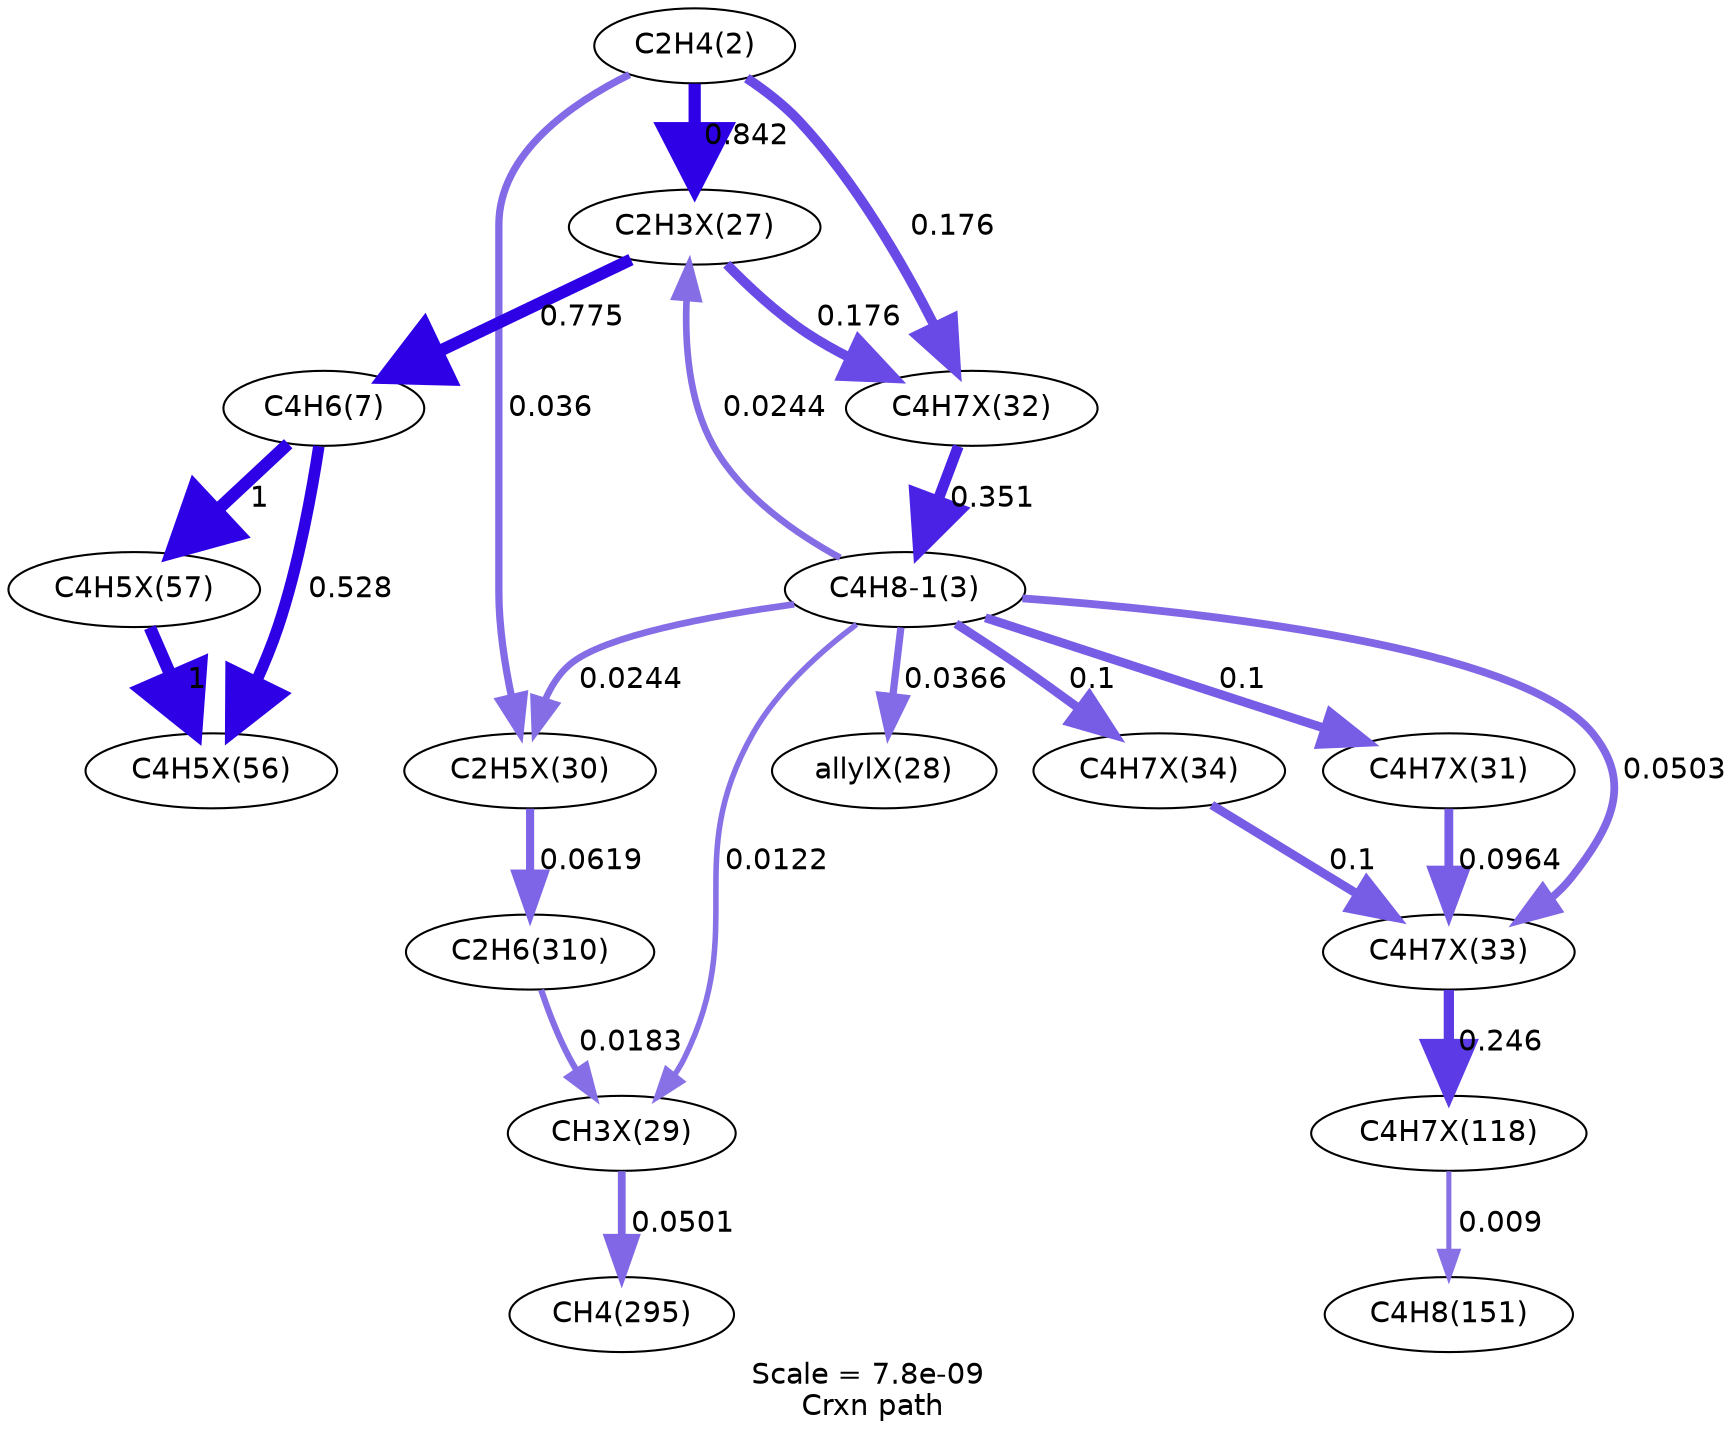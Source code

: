 digraph reaction_paths {
center=1;
s5 -> s38[fontname="Helvetica", style="setlinewidth(5.87)", arrowsize=2.93, color="0.7, 1.34, 0.9"
, label=" 0.842"];
s5 -> s43[fontname="Helvetica", style="setlinewidth(4.69)", arrowsize=2.34, color="0.7, 0.676, 0.9"
, label=" 0.176"];
s5 -> s41[fontname="Helvetica", style="setlinewidth(3.49)", arrowsize=1.75, color="0.7, 0.536, 0.9"
, label=" 0.036"];
s38 -> s8[fontname="Helvetica", style="setlinewidth(5.81)", arrowsize=2.9, color="0.7, 1.28, 0.9"
, label=" 0.775"];
s6 -> s38[fontname="Helvetica", style="setlinewidth(3.2)", arrowsize=1.6, color="0.7, 0.524, 0.9"
, label=" 0.0244"];
s38 -> s43[fontname="Helvetica", style="setlinewidth(4.69)", arrowsize=2.34, color="0.7, 0.676, 0.9"
, label=" 0.176"];
s8 -> s50[fontname="Helvetica", style="setlinewidth(6)", arrowsize=3, color="0.7, 1.5, 0.9"
, label=" 1"];
s8 -> s49[fontname="Helvetica", style="setlinewidth(5.52)", arrowsize=2.76, color="0.7, 1.03, 0.9"
, label=" 0.528"];
s43 -> s6[fontname="Helvetica", style="setlinewidth(5.21)", arrowsize=2.6, color="0.7, 0.851, 0.9"
, label=" 0.351"];
s6 -> s42[fontname="Helvetica", style="setlinewidth(4.27)", arrowsize=2.13, color="0.7, 0.6, 0.9"
, label=" 0.1"];
s6 -> s44[fontname="Helvetica", style="setlinewidth(3.74)", arrowsize=1.87, color="0.7, 0.55, 0.9"
, label=" 0.0503"];
s6 -> s45[fontname="Helvetica", style="setlinewidth(4.27)", arrowsize=2.13, color="0.7, 0.6, 0.9"
, label=" 0.1"];
s6 -> s41[fontname="Helvetica", style="setlinewidth(3.2)", arrowsize=1.6, color="0.7, 0.524, 0.9"
, label=" 0.0244"];
s6 -> s40[fontname="Helvetica", style="setlinewidth(2.67)", arrowsize=1.34, color="0.7, 0.512, 0.9"
, label=" 0.0122"];
s6 -> s39[fontname="Helvetica", style="setlinewidth(3.5)", arrowsize=1.75, color="0.7, 0.537, 0.9"
, label=" 0.0366"];
s50 -> s49[fontname="Helvetica", style="setlinewidth(6)", arrowsize=3, color="0.7, 1.5, 0.9"
, label=" 1"];
s42 -> s44[fontname="Helvetica", style="setlinewidth(4.23)", arrowsize=2.12, color="0.7, 0.596, 0.9"
, label=" 0.0964"];
s45 -> s44[fontname="Helvetica", style="setlinewidth(4.26)", arrowsize=2.13, color="0.7, 0.6, 0.9"
, label=" 0.1"];
s44 -> s55[fontname="Helvetica", style="setlinewidth(4.94)", arrowsize=2.47, color="0.7, 0.746, 0.9"
, label=" 0.246"];
s55 -> s13[fontname="Helvetica", style="setlinewidth(2.44)", arrowsize=1.22, color="0.7, 0.509, 0.9"
, label=" 0.009"];
s41 -> s17[fontname="Helvetica", style="setlinewidth(3.9)", arrowsize=1.95, color="0.7, 0.562, 0.9"
, label=" 0.0619"];
s17 -> s40[fontname="Helvetica", style="setlinewidth(2.98)", arrowsize=1.49, color="0.7, 0.518, 0.9"
, label=" 0.0183"];
s40 -> s14[fontname="Helvetica", style="setlinewidth(3.74)", arrowsize=1.87, color="0.7, 0.55, 0.9"
, label=" 0.0501"];
s5 [ fontname="Helvetica", label="C2H4(2)"];
s6 [ fontname="Helvetica", label="C4H8-1(3)"];
s8 [ fontname="Helvetica", label="C4H6(7)"];
s13 [ fontname="Helvetica", label="C4H8(151)"];
s14 [ fontname="Helvetica", label="CH4(295)"];
s17 [ fontname="Helvetica", label="C2H6(310)"];
s38 [ fontname="Helvetica", label="C2H3X(27)"];
s39 [ fontname="Helvetica", label="allylX(28)"];
s40 [ fontname="Helvetica", label="CH3X(29)"];
s41 [ fontname="Helvetica", label="C2H5X(30)"];
s42 [ fontname="Helvetica", label="C4H7X(31)"];
s43 [ fontname="Helvetica", label="C4H7X(32)"];
s44 [ fontname="Helvetica", label="C4H7X(33)"];
s45 [ fontname="Helvetica", label="C4H7X(34)"];
s49 [ fontname="Helvetica", label="C4H5X(56)"];
s50 [ fontname="Helvetica", label="C4H5X(57)"];
s55 [ fontname="Helvetica", label="C4H7X(118)"];
 label = "Scale = 7.8e-09\l Crxn path";
 fontname = "Helvetica";
}
